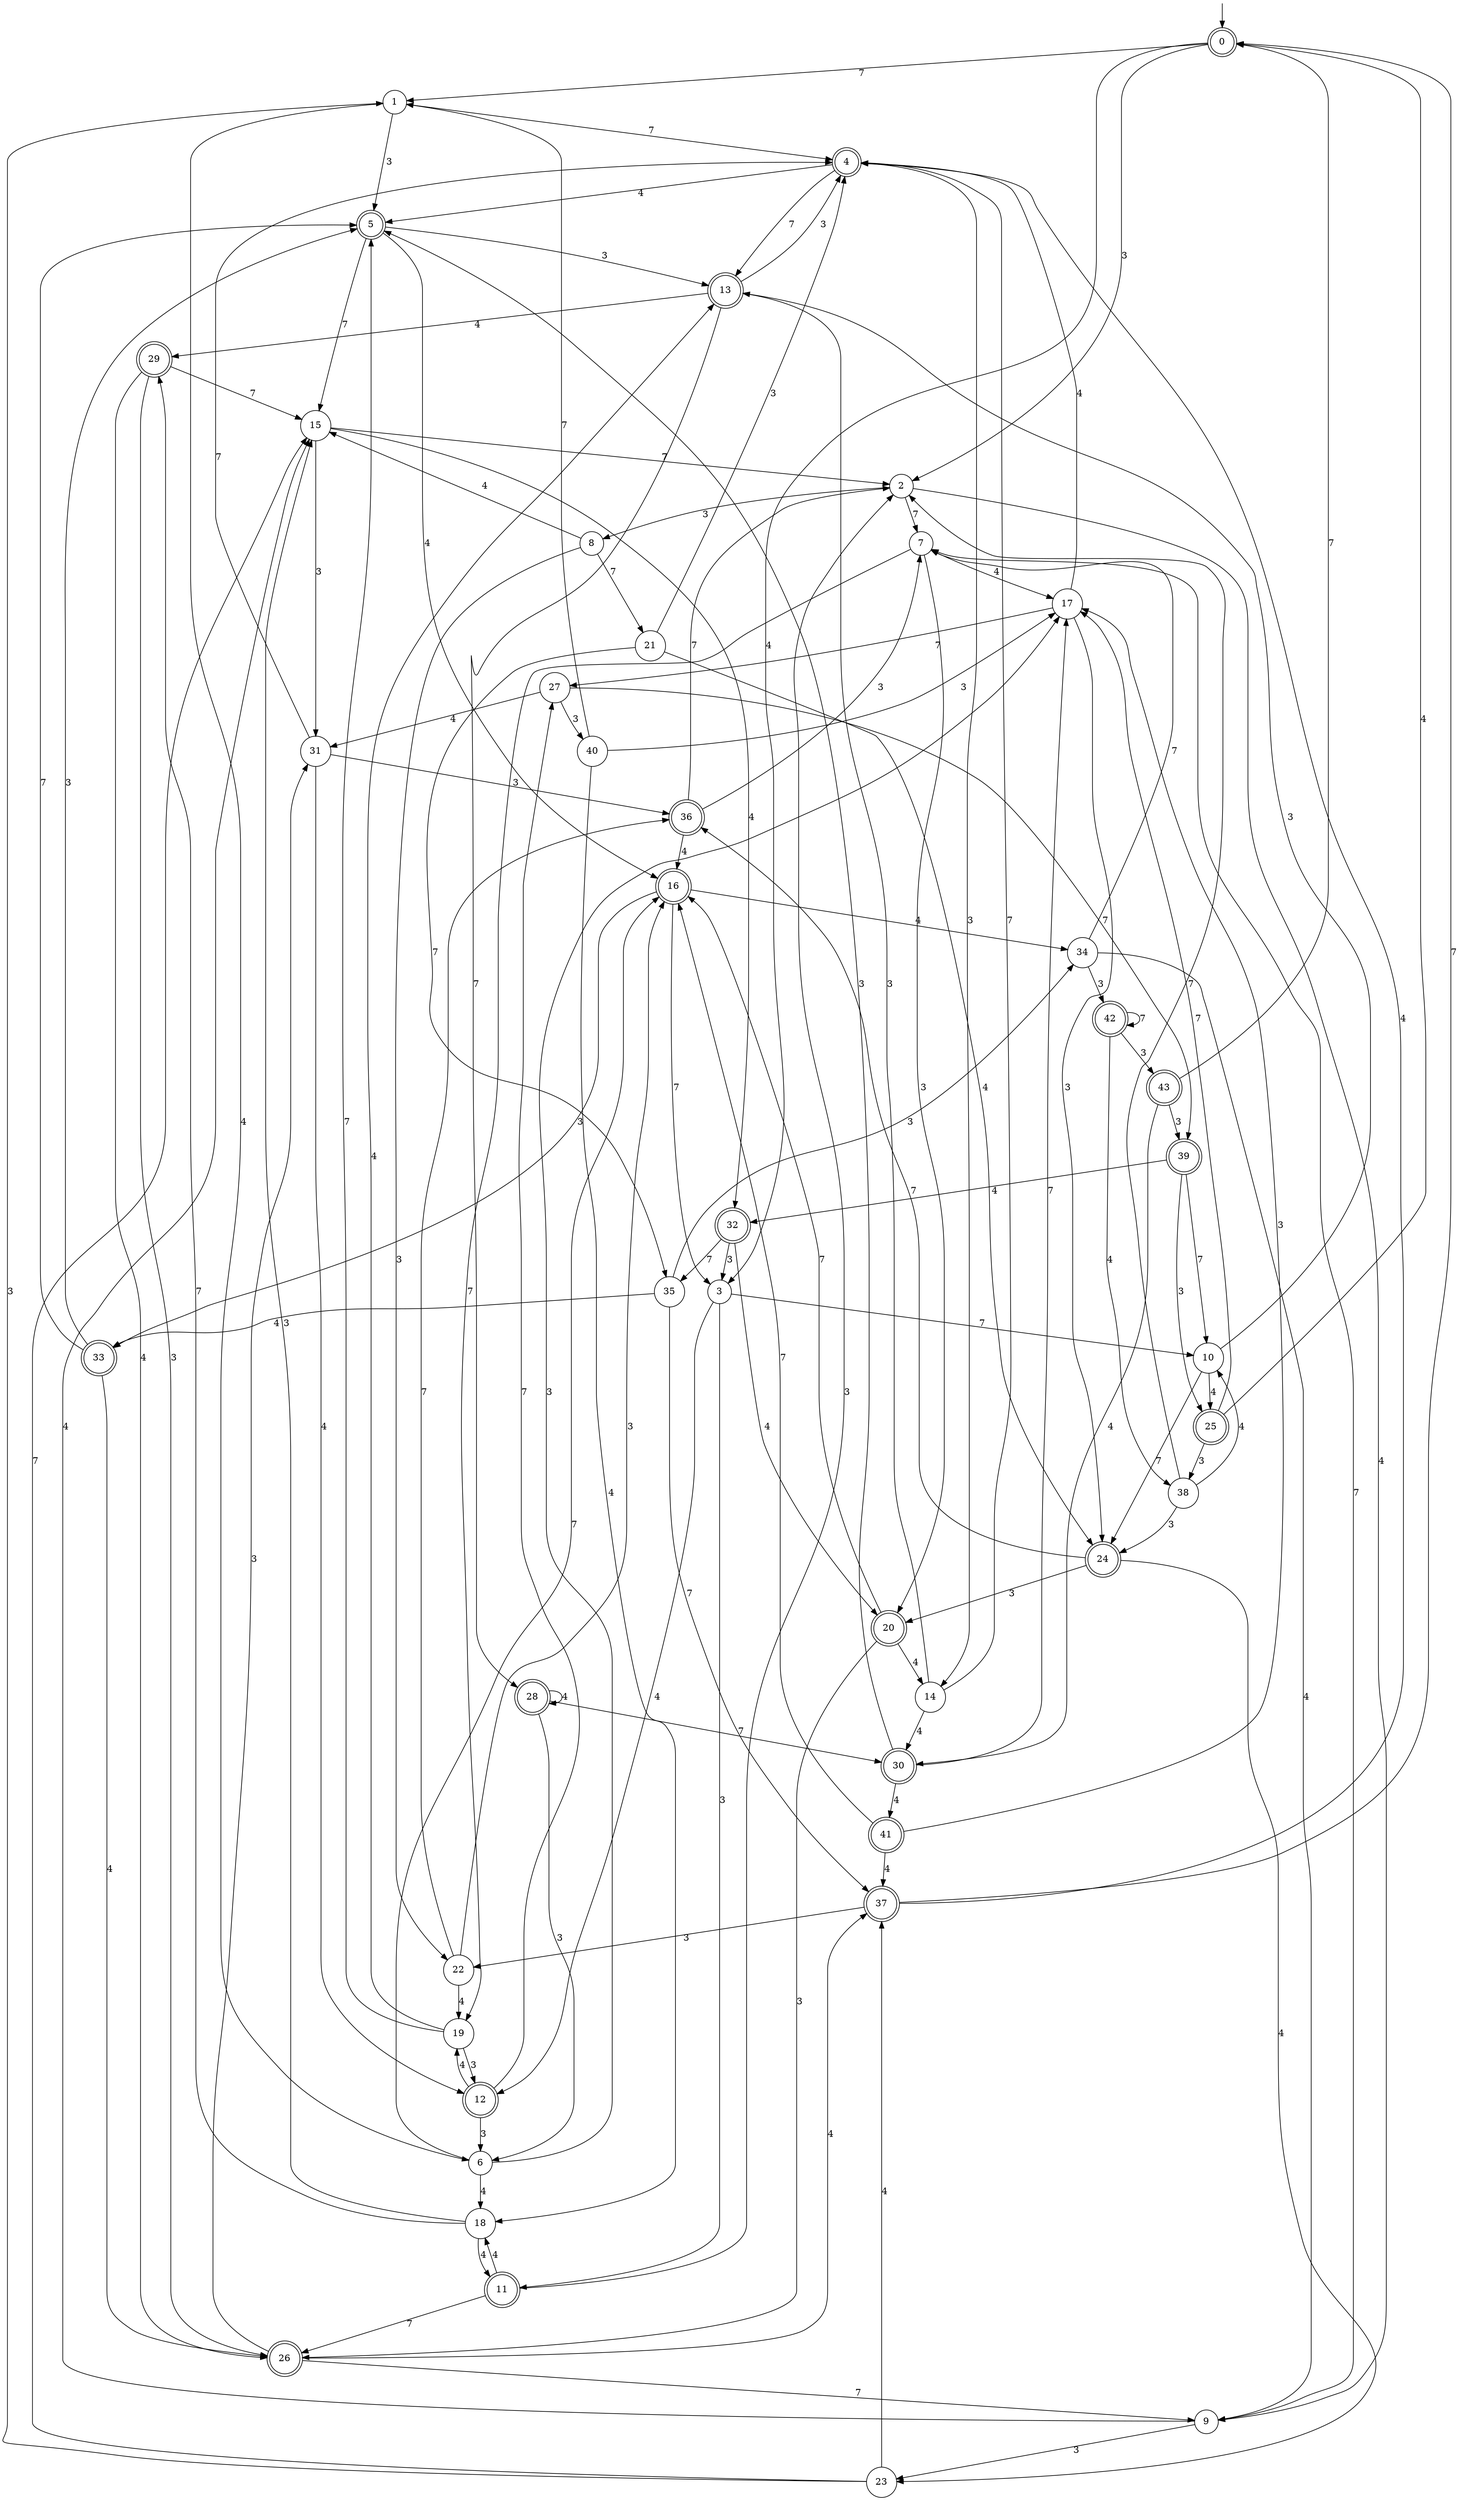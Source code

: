 digraph g {

	s0 [shape="doublecircle" label="0"];
	s1 [shape="circle" label="1"];
	s2 [shape="circle" label="2"];
	s3 [shape="circle" label="3"];
	s4 [shape="doublecircle" label="4"];
	s5 [shape="doublecircle" label="5"];
	s6 [shape="circle" label="6"];
	s7 [shape="circle" label="7"];
	s8 [shape="circle" label="8"];
	s9 [shape="circle" label="9"];
	s10 [shape="circle" label="10"];
	s11 [shape="doublecircle" label="11"];
	s12 [shape="doublecircle" label="12"];
	s13 [shape="doublecircle" label="13"];
	s14 [shape="circle" label="14"];
	s15 [shape="circle" label="15"];
	s16 [shape="doublecircle" label="16"];
	s17 [shape="circle" label="17"];
	s18 [shape="circle" label="18"];
	s19 [shape="circle" label="19"];
	s20 [shape="doublecircle" label="20"];
	s21 [shape="circle" label="21"];
	s22 [shape="circle" label="22"];
	s23 [shape="circle" label="23"];
	s24 [shape="doublecircle" label="24"];
	s25 [shape="doublecircle" label="25"];
	s26 [shape="doublecircle" label="26"];
	s27 [shape="circle" label="27"];
	s28 [shape="doublecircle" label="28"];
	s29 [shape="doublecircle" label="29"];
	s30 [shape="doublecircle" label="30"];
	s31 [shape="circle" label="31"];
	s32 [shape="doublecircle" label="32"];
	s33 [shape="doublecircle" label="33"];
	s34 [shape="circle" label="34"];
	s35 [shape="circle" label="35"];
	s36 [shape="doublecircle" label="36"];
	s37 [shape="doublecircle" label="37"];
	s38 [shape="circle" label="38"];
	s39 [shape="doublecircle" label="39"];
	s40 [shape="circle" label="40"];
	s41 [shape="doublecircle" label="41"];
	s42 [shape="doublecircle" label="42"];
	s43 [shape="doublecircle" label="43"];
	s0 -> s1 [label="7"];
	s0 -> s2 [label="3"];
	s0 -> s3 [label="4"];
	s1 -> s4 [label="7"];
	s1 -> s5 [label="3"];
	s1 -> s6 [label="4"];
	s2 -> s7 [label="7"];
	s2 -> s8 [label="3"];
	s2 -> s9 [label="4"];
	s3 -> s10 [label="7"];
	s3 -> s11 [label="3"];
	s3 -> s12 [label="4"];
	s4 -> s13 [label="7"];
	s4 -> s14 [label="3"];
	s4 -> s5 [label="4"];
	s5 -> s15 [label="7"];
	s5 -> s13 [label="3"];
	s5 -> s16 [label="4"];
	s6 -> s16 [label="7"];
	s6 -> s17 [label="3"];
	s6 -> s18 [label="4"];
	s7 -> s19 [label="7"];
	s7 -> s20 [label="3"];
	s7 -> s17 [label="4"];
	s8 -> s21 [label="7"];
	s8 -> s22 [label="3"];
	s8 -> s15 [label="4"];
	s9 -> s7 [label="7"];
	s9 -> s23 [label="3"];
	s9 -> s15 [label="4"];
	s10 -> s24 [label="7"];
	s10 -> s13 [label="3"];
	s10 -> s25 [label="4"];
	s11 -> s26 [label="7"];
	s11 -> s2 [label="3"];
	s11 -> s18 [label="4"];
	s12 -> s27 [label="7"];
	s12 -> s6 [label="3"];
	s12 -> s19 [label="4"];
	s13 -> s28 [label="7"];
	s13 -> s4 [label="3"];
	s13 -> s29 [label="4"];
	s14 -> s4 [label="7"];
	s14 -> s13 [label="3"];
	s14 -> s30 [label="4"];
	s15 -> s2 [label="7"];
	s15 -> s31 [label="3"];
	s15 -> s32 [label="4"];
	s16 -> s3 [label="7"];
	s16 -> s33 [label="3"];
	s16 -> s34 [label="4"];
	s17 -> s27 [label="7"];
	s17 -> s24 [label="3"];
	s17 -> s4 [label="4"];
	s18 -> s29 [label="7"];
	s18 -> s15 [label="3"];
	s18 -> s11 [label="4"];
	s19 -> s5 [label="7"];
	s19 -> s12 [label="3"];
	s19 -> s13 [label="4"];
	s20 -> s16 [label="7"];
	s20 -> s26 [label="3"];
	s20 -> s14 [label="4"];
	s21 -> s35 [label="7"];
	s21 -> s4 [label="3"];
	s21 -> s24 [label="4"];
	s22 -> s36 [label="7"];
	s22 -> s16 [label="3"];
	s22 -> s19 [label="4"];
	s23 -> s15 [label="7"];
	s23 -> s1 [label="3"];
	s23 -> s37 [label="4"];
	s24 -> s36 [label="7"];
	s24 -> s20 [label="3"];
	s24 -> s23 [label="4"];
	s25 -> s17 [label="7"];
	s25 -> s38 [label="3"];
	s25 -> s0 [label="4"];
	s26 -> s9 [label="7"];
	s26 -> s31 [label="3"];
	s26 -> s37 [label="4"];
	s27 -> s39 [label="7"];
	s27 -> s40 [label="3"];
	s27 -> s31 [label="4"];
	s28 -> s30 [label="7"];
	s28 -> s6 [label="3"];
	s28 -> s28 [label="4"];
	s29 -> s15 [label="7"];
	s29 -> s26 [label="3"];
	s29 -> s26 [label="4"];
	s30 -> s17 [label="7"];
	s30 -> s5 [label="3"];
	s30 -> s41 [label="4"];
	s31 -> s4 [label="7"];
	s31 -> s36 [label="3"];
	s31 -> s12 [label="4"];
	s32 -> s35 [label="7"];
	s32 -> s3 [label="3"];
	s32 -> s20 [label="4"];
	s33 -> s5 [label="7"];
	s33 -> s5 [label="3"];
	s33 -> s26 [label="4"];
	s34 -> s7 [label="7"];
	s34 -> s42 [label="3"];
	s34 -> s9 [label="4"];
	s35 -> s37 [label="7"];
	s35 -> s34 [label="3"];
	s35 -> s33 [label="4"];
	s36 -> s2 [label="7"];
	s36 -> s7 [label="3"];
	s36 -> s16 [label="4"];
	s37 -> s0 [label="7"];
	s37 -> s22 [label="3"];
	s37 -> s4 [label="4"];
	s38 -> s2 [label="7"];
	s38 -> s24 [label="3"];
	s38 -> s10 [label="4"];
	s39 -> s10 [label="7"];
	s39 -> s25 [label="3"];
	s39 -> s32 [label="4"];
	s40 -> s1 [label="7"];
	s40 -> s17 [label="3"];
	s40 -> s18 [label="4"];
	s41 -> s16 [label="7"];
	s41 -> s17 [label="3"];
	s41 -> s37 [label="4"];
	s42 -> s42 [label="7"];
	s42 -> s43 [label="3"];
	s42 -> s38 [label="4"];
	s43 -> s0 [label="7"];
	s43 -> s39 [label="3"];
	s43 -> s30 [label="4"];

__start0 [label="" shape="none" width="0" height="0"];
__start0 -> s0;

}
